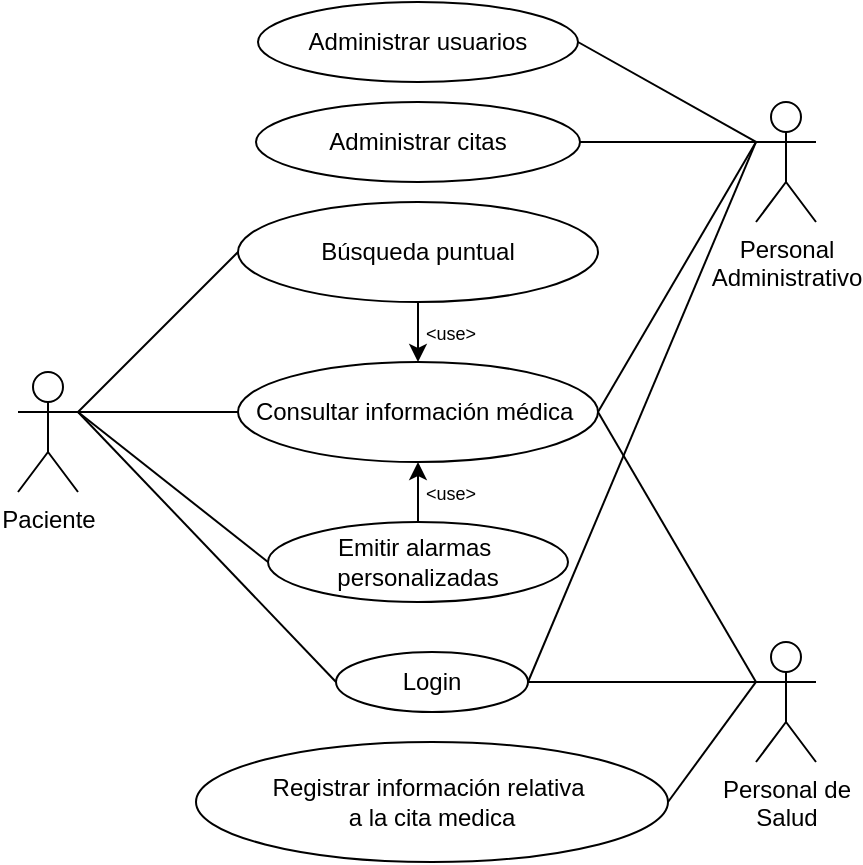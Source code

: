 <mxfile version="24.7.16">
  <diagram name="Página-1" id="ILmckNv1pXszD2grshY9">
    <mxGraphModel dx="961" dy="526" grid="1" gridSize="10" guides="1" tooltips="1" connect="1" arrows="1" fold="1" page="1" pageScale="1" pageWidth="827" pageHeight="1169" math="0" shadow="0">
      <root>
        <mxCell id="0" />
        <mxCell id="1" parent="0" />
        <mxCell id="UCyP5bWkfbMfvXUtBeWl-7" style="rounded=0;orthogonalLoop=1;jettySize=auto;html=1;exitX=1;exitY=0.333;exitDx=0;exitDy=0;exitPerimeter=0;entryX=0;entryY=0.5;entryDx=0;entryDy=0;endArrow=none;endFill=0;" edge="1" parent="1" source="UCyP5bWkfbMfvXUtBeWl-1" target="UCyP5bWkfbMfvXUtBeWl-3">
          <mxGeometry relative="1" as="geometry" />
        </mxCell>
        <mxCell id="UCyP5bWkfbMfvXUtBeWl-8" style="rounded=0;orthogonalLoop=1;jettySize=auto;html=1;exitX=1;exitY=0.333;exitDx=0;exitDy=0;exitPerimeter=0;entryX=0;entryY=0.5;entryDx=0;entryDy=0;strokeColor=default;endArrow=none;endFill=0;" edge="1" parent="1" source="UCyP5bWkfbMfvXUtBeWl-1" target="UCyP5bWkfbMfvXUtBeWl-4">
          <mxGeometry relative="1" as="geometry" />
        </mxCell>
        <mxCell id="UCyP5bWkfbMfvXUtBeWl-39" style="rounded=0;orthogonalLoop=1;jettySize=auto;html=1;exitX=1;exitY=0.333;exitDx=0;exitDy=0;exitPerimeter=0;entryX=0;entryY=0.5;entryDx=0;entryDy=0;endArrow=none;endFill=0;" edge="1" parent="1" source="UCyP5bWkfbMfvXUtBeWl-1" target="UCyP5bWkfbMfvXUtBeWl-9">
          <mxGeometry relative="1" as="geometry" />
        </mxCell>
        <mxCell id="UCyP5bWkfbMfvXUtBeWl-46" style="rounded=0;orthogonalLoop=1;jettySize=auto;html=1;exitX=1;exitY=0.333;exitDx=0;exitDy=0;exitPerimeter=0;entryX=0;entryY=0.5;entryDx=0;entryDy=0;endArrow=none;endFill=0;" edge="1" parent="1" source="UCyP5bWkfbMfvXUtBeWl-1" target="UCyP5bWkfbMfvXUtBeWl-21">
          <mxGeometry relative="1" as="geometry" />
        </mxCell>
        <mxCell id="UCyP5bWkfbMfvXUtBeWl-1" value="Paciente&lt;div&gt;&lt;br&gt;&lt;/div&gt;" style="shape=umlActor;verticalLabelPosition=bottom;verticalAlign=top;html=1;outlineConnect=0;" vertex="1" parent="1">
          <mxGeometry x="210" y="205" width="30" height="60" as="geometry" />
        </mxCell>
        <mxCell id="UCyP5bWkfbMfvXUtBeWl-42" style="rounded=0;orthogonalLoop=1;jettySize=auto;html=1;exitX=0;exitY=0.333;exitDx=0;exitDy=0;exitPerimeter=0;entryX=1;entryY=0.5;entryDx=0;entryDy=0;endArrow=none;endFill=0;" edge="1" parent="1" source="UCyP5bWkfbMfvXUtBeWl-2" target="UCyP5bWkfbMfvXUtBeWl-4">
          <mxGeometry relative="1" as="geometry" />
        </mxCell>
        <mxCell id="UCyP5bWkfbMfvXUtBeWl-43" style="rounded=0;orthogonalLoop=1;jettySize=auto;html=1;exitX=0;exitY=0.333;exitDx=0;exitDy=0;exitPerimeter=0;entryX=1;entryY=0.5;entryDx=0;entryDy=0;endArrow=none;endFill=0;" edge="1" parent="1" source="UCyP5bWkfbMfvXUtBeWl-2" target="UCyP5bWkfbMfvXUtBeWl-21">
          <mxGeometry relative="1" as="geometry" />
        </mxCell>
        <mxCell id="UCyP5bWkfbMfvXUtBeWl-44" style="rounded=0;orthogonalLoop=1;jettySize=auto;html=1;exitX=0;exitY=0.333;exitDx=0;exitDy=0;exitPerimeter=0;entryX=1;entryY=0.5;entryDx=0;entryDy=0;endArrow=none;endFill=0;" edge="1" parent="1" source="UCyP5bWkfbMfvXUtBeWl-2" target="UCyP5bWkfbMfvXUtBeWl-40">
          <mxGeometry relative="1" as="geometry" />
        </mxCell>
        <mxCell id="UCyP5bWkfbMfvXUtBeWl-2" value="Personal de&lt;div&gt;Salud&lt;/div&gt;&lt;div&gt;&lt;br&gt;&lt;/div&gt;" style="shape=umlActor;verticalLabelPosition=bottom;verticalAlign=top;html=1;outlineConnect=0;" vertex="1" parent="1">
          <mxGeometry x="579" y="340" width="30" height="60" as="geometry" />
        </mxCell>
        <mxCell id="UCyP5bWkfbMfvXUtBeWl-5" style="edgeStyle=orthogonalEdgeStyle;rounded=0;orthogonalLoop=1;jettySize=auto;html=1;" edge="1" parent="1" source="UCyP5bWkfbMfvXUtBeWl-3" target="UCyP5bWkfbMfvXUtBeWl-4">
          <mxGeometry relative="1" as="geometry" />
        </mxCell>
        <mxCell id="UCyP5bWkfbMfvXUtBeWl-3" value="Búsqueda puntual" style="ellipse;whiteSpace=wrap;html=1;" vertex="1" parent="1">
          <mxGeometry x="320" y="120" width="180" height="50" as="geometry" />
        </mxCell>
        <mxCell id="UCyP5bWkfbMfvXUtBeWl-4" value="Consultar información médica&amp;nbsp;" style="ellipse;whiteSpace=wrap;html=1;" vertex="1" parent="1">
          <mxGeometry x="320" y="200" width="180" height="50" as="geometry" />
        </mxCell>
        <mxCell id="UCyP5bWkfbMfvXUtBeWl-6" value="&lt;font style=&quot;font-size: 9px;&quot;&gt;&amp;lt;use&amp;gt;&lt;/font&gt;" style="text;html=1;align=center;verticalAlign=middle;resizable=0;points=[];autosize=1;strokeColor=none;fillColor=none;" vertex="1" parent="1">
          <mxGeometry x="401" y="170" width="50" height="30" as="geometry" />
        </mxCell>
        <mxCell id="UCyP5bWkfbMfvXUtBeWl-51" style="edgeStyle=orthogonalEdgeStyle;rounded=0;orthogonalLoop=1;jettySize=auto;html=1;entryX=0.5;entryY=1;entryDx=0;entryDy=0;" edge="1" parent="1" source="UCyP5bWkfbMfvXUtBeWl-9" target="UCyP5bWkfbMfvXUtBeWl-4">
          <mxGeometry relative="1" as="geometry" />
        </mxCell>
        <mxCell id="UCyP5bWkfbMfvXUtBeWl-9" value="&lt;font style=&quot;font-size: 12px;&quot;&gt;Emitir alarmas&amp;nbsp;&lt;/font&gt;&lt;div&gt;&lt;font style=&quot;font-size: 12px;&quot;&gt;personalizadas&lt;/font&gt;&lt;/div&gt;" style="ellipse;whiteSpace=wrap;html=1;" vertex="1" parent="1">
          <mxGeometry x="335" y="280" width="150" height="40" as="geometry" />
        </mxCell>
        <mxCell id="UCyP5bWkfbMfvXUtBeWl-15" value="&lt;span style=&quot;font-size: 9px;&quot;&gt;&amp;lt;use&amp;gt;&lt;/span&gt;" style="text;html=1;align=center;verticalAlign=middle;resizable=0;points=[];autosize=1;strokeColor=none;fillColor=none;" vertex="1" parent="1">
          <mxGeometry x="401" y="250" width="50" height="30" as="geometry" />
        </mxCell>
        <mxCell id="UCyP5bWkfbMfvXUtBeWl-20" style="rounded=0;orthogonalLoop=1;jettySize=auto;html=1;entryX=1;entryY=0.5;entryDx=0;entryDy=0;endArrow=none;endFill=0;exitX=0;exitY=0.333;exitDx=0;exitDy=0;exitPerimeter=0;" edge="1" parent="1" source="UCyP5bWkfbMfvXUtBeWl-16" target="UCyP5bWkfbMfvXUtBeWl-19">
          <mxGeometry relative="1" as="geometry" />
        </mxCell>
        <mxCell id="UCyP5bWkfbMfvXUtBeWl-34" style="rounded=0;orthogonalLoop=1;jettySize=auto;html=1;exitX=0;exitY=0.333;exitDx=0;exitDy=0;exitPerimeter=0;entryX=1;entryY=0.5;entryDx=0;entryDy=0;endArrow=none;endFill=0;" edge="1" parent="1" source="UCyP5bWkfbMfvXUtBeWl-16" target="UCyP5bWkfbMfvXUtBeWl-33">
          <mxGeometry relative="1" as="geometry" />
        </mxCell>
        <mxCell id="UCyP5bWkfbMfvXUtBeWl-36" style="rounded=0;orthogonalLoop=1;jettySize=auto;html=1;exitX=0;exitY=0.333;exitDx=0;exitDy=0;exitPerimeter=0;entryX=1;entryY=0.5;entryDx=0;entryDy=0;endArrow=none;endFill=0;" edge="1" parent="1" source="UCyP5bWkfbMfvXUtBeWl-16" target="UCyP5bWkfbMfvXUtBeWl-4">
          <mxGeometry relative="1" as="geometry" />
        </mxCell>
        <mxCell id="UCyP5bWkfbMfvXUtBeWl-47" style="rounded=0;orthogonalLoop=1;jettySize=auto;html=1;exitX=0;exitY=0.333;exitDx=0;exitDy=0;exitPerimeter=0;entryX=1;entryY=0.5;entryDx=0;entryDy=0;endArrow=none;endFill=0;" edge="1" parent="1" source="UCyP5bWkfbMfvXUtBeWl-16" target="UCyP5bWkfbMfvXUtBeWl-21">
          <mxGeometry relative="1" as="geometry" />
        </mxCell>
        <mxCell id="UCyP5bWkfbMfvXUtBeWl-16" value="Personal&lt;div&gt;Administrativo&lt;/div&gt;&lt;div&gt;&lt;br&gt;&lt;/div&gt;" style="shape=umlActor;verticalLabelPosition=bottom;verticalAlign=top;html=1;outlineConnect=0;" vertex="1" parent="1">
          <mxGeometry x="579" y="70" width="30" height="60" as="geometry" />
        </mxCell>
        <mxCell id="UCyP5bWkfbMfvXUtBeWl-19" value="Administrar&lt;span style=&quot;background-color: initial;&quot;&gt;&amp;nbsp;usuarios&lt;/span&gt;" style="ellipse;whiteSpace=wrap;html=1;" vertex="1" parent="1">
          <mxGeometry x="330" y="20" width="160" height="40" as="geometry" />
        </mxCell>
        <mxCell id="UCyP5bWkfbMfvXUtBeWl-21" value="Login" style="ellipse;whiteSpace=wrap;html=1;" vertex="1" parent="1">
          <mxGeometry x="369" y="345" width="96" height="30" as="geometry" />
        </mxCell>
        <mxCell id="UCyP5bWkfbMfvXUtBeWl-33" value="Administrar&lt;span style=&quot;background-color: initial;&quot;&gt;&amp;nbsp;citas&lt;/span&gt;" style="ellipse;whiteSpace=wrap;html=1;" vertex="1" parent="1">
          <mxGeometry x="329" y="70" width="162" height="40" as="geometry" />
        </mxCell>
        <mxCell id="UCyP5bWkfbMfvXUtBeWl-40" value="Registrar información relativa&amp;nbsp;&lt;div&gt;a la cita medica&lt;/div&gt;" style="ellipse;whiteSpace=wrap;html=1;" vertex="1" parent="1">
          <mxGeometry x="299" y="390" width="236" height="60" as="geometry" />
        </mxCell>
      </root>
    </mxGraphModel>
  </diagram>
</mxfile>
